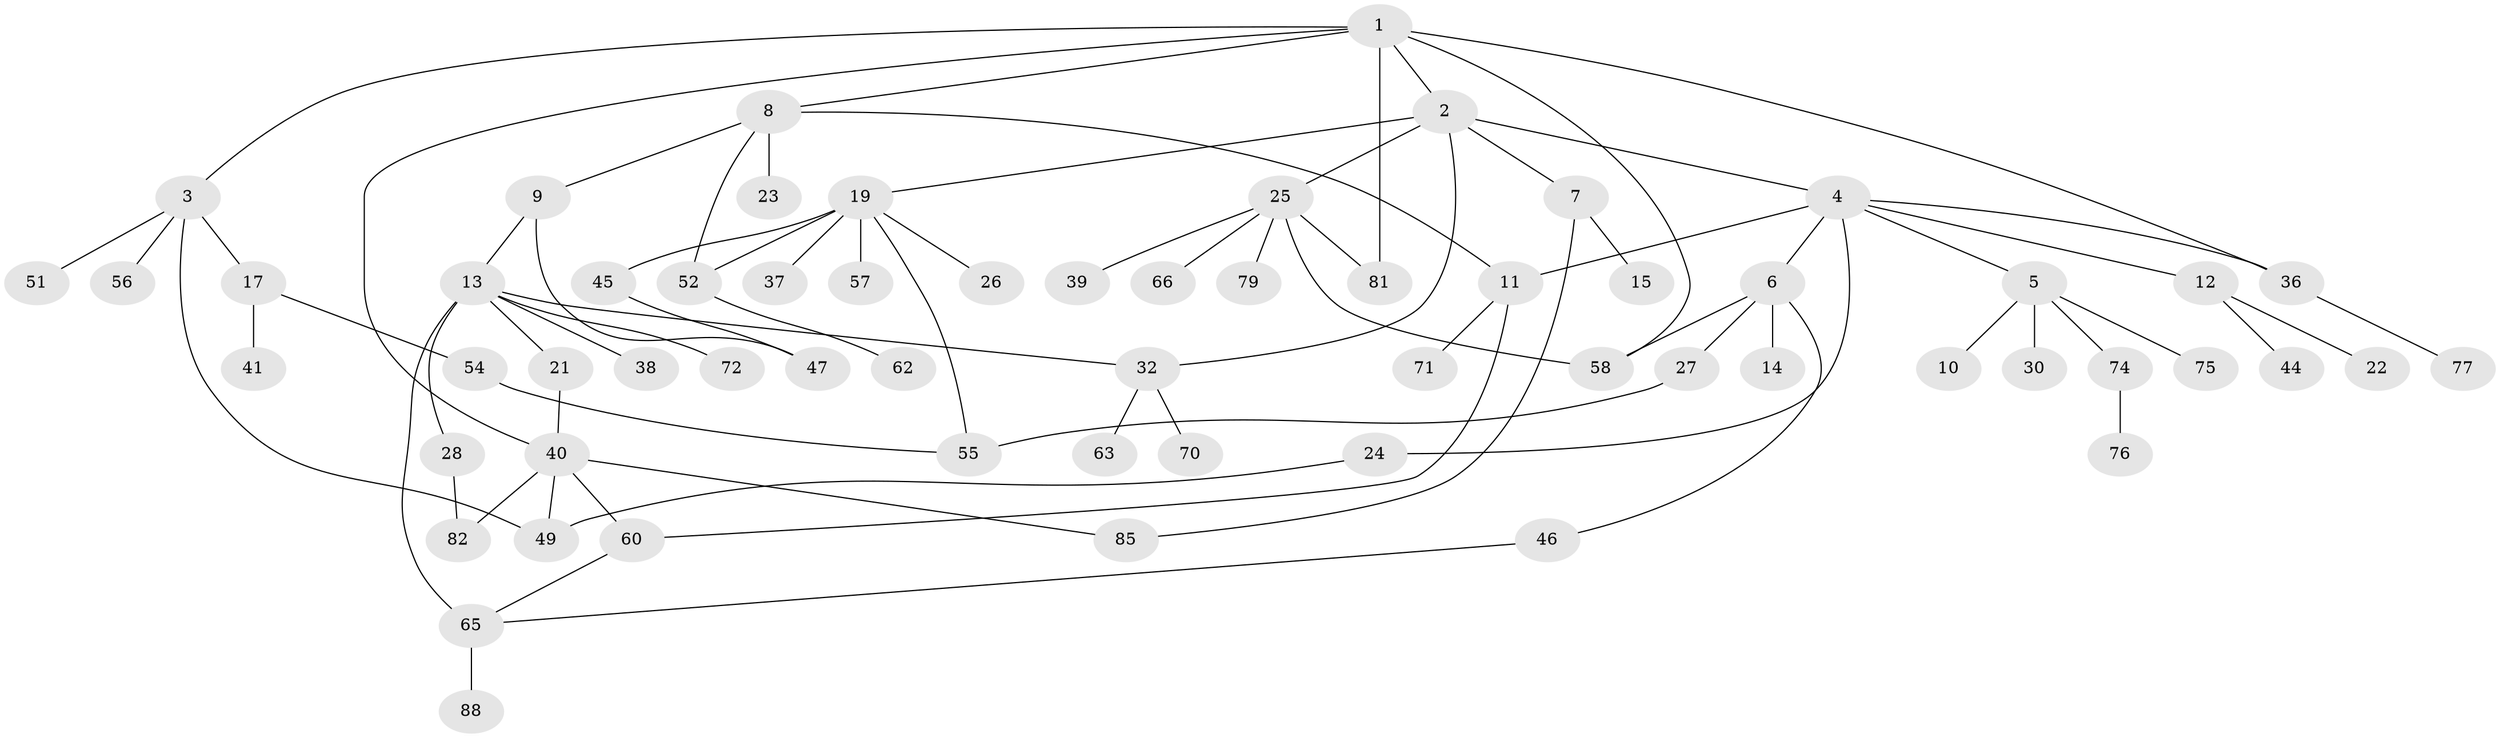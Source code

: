 // original degree distribution, {5: 0.06666666666666667, 6: 0.03333333333333333, 7: 0.022222222222222223, 4: 0.07777777777777778, 3: 0.15555555555555556, 1: 0.35555555555555557, 2: 0.28888888888888886}
// Generated by graph-tools (version 1.1) at 2025/41/03/06/25 10:41:30]
// undirected, 62 vertices, 79 edges
graph export_dot {
graph [start="1"]
  node [color=gray90,style=filled];
  1 [super="+18"];
  2;
  3;
  4 [super="+16"];
  5 [super="+48"];
  6 [super="+31"];
  7 [super="+53"];
  8 [super="+83"];
  9;
  10;
  11 [super="+35"];
  12 [super="+33"];
  13 [super="+78"];
  14;
  15;
  17 [super="+29"];
  19 [super="+20"];
  21 [super="+50"];
  22;
  23;
  24;
  25 [super="+34"];
  26;
  27 [super="+43"];
  28 [super="+90"];
  30 [super="+80"];
  32 [super="+73"];
  36 [super="+64"];
  37;
  38;
  39 [super="+67"];
  40 [super="+42"];
  41;
  44;
  45 [super="+69"];
  46;
  47 [super="+87"];
  49 [super="+68"];
  51 [super="+59"];
  52;
  54;
  55;
  56;
  57;
  58 [super="+89"];
  60 [super="+61"];
  62;
  63;
  65 [super="+84"];
  66;
  70;
  71;
  72;
  74;
  75 [super="+86"];
  76;
  77;
  79;
  81;
  82;
  85;
  88;
  1 -- 2;
  1 -- 3;
  1 -- 8;
  1 -- 58;
  1 -- 40;
  1 -- 36;
  1 -- 81;
  2 -- 4;
  2 -- 7;
  2 -- 19;
  2 -- 25;
  2 -- 32;
  3 -- 17;
  3 -- 51;
  3 -- 56;
  3 -- 49;
  4 -- 5;
  4 -- 6;
  4 -- 11;
  4 -- 12;
  4 -- 36;
  4 -- 24;
  5 -- 10;
  5 -- 30;
  5 -- 75;
  5 -- 74;
  6 -- 14;
  6 -- 27;
  6 -- 46;
  6 -- 58;
  7 -- 15;
  7 -- 85;
  8 -- 9;
  8 -- 23;
  8 -- 52;
  8 -- 11;
  9 -- 13;
  9 -- 47;
  11 -- 60;
  11 -- 71;
  12 -- 22;
  12 -- 44;
  13 -- 21;
  13 -- 28;
  13 -- 38;
  13 -- 72;
  13 -- 65 [weight=2];
  13 -- 32;
  17 -- 41;
  17 -- 54;
  19 -- 26;
  19 -- 52;
  19 -- 57;
  19 -- 55;
  19 -- 37;
  19 -- 45;
  21 -- 40;
  24 -- 49;
  25 -- 79;
  25 -- 58;
  25 -- 81;
  25 -- 66;
  25 -- 39;
  27 -- 55;
  28 -- 82;
  32 -- 63;
  32 -- 70;
  36 -- 77;
  40 -- 85;
  40 -- 82;
  40 -- 49;
  40 -- 60;
  45 -- 47;
  46 -- 65;
  52 -- 62;
  54 -- 55;
  60 -- 65;
  65 -- 88;
  74 -- 76;
}
